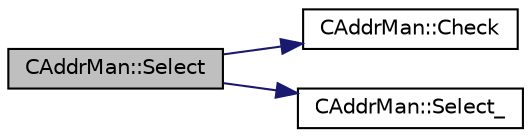 digraph "CAddrMan::Select"
{
 // LATEX_PDF_SIZE
  edge [fontname="Helvetica",fontsize="10",labelfontname="Helvetica",labelfontsize="10"];
  node [fontname="Helvetica",fontsize="10",shape=record];
  rankdir="LR";
  Node2 [label="CAddrMan::Select",height=0.2,width=0.4,color="black", fillcolor="grey75", style="filled", fontcolor="black",tooltip=" "];
  Node2 -> Node3 [color="midnightblue",fontsize="10",style="solid",fontname="Helvetica"];
  Node3 [label="CAddrMan::Check",height=0.2,width=0.4,color="black", fillcolor="white", style="filled",URL="$class_c_addr_man.html#a0c2677ae50ce0d680f0105b285d1f5d0",tooltip="Consistency check."];
  Node2 -> Node4 [color="midnightblue",fontsize="10",style="solid",fontname="Helvetica"];
  Node4 [label="CAddrMan::Select_",height=0.2,width=0.4,color="black", fillcolor="white", style="filled",URL="$class_c_addr_man.html#af34f24d32505ff3590cbacbc4cc4c09e",tooltip=" "];
}
